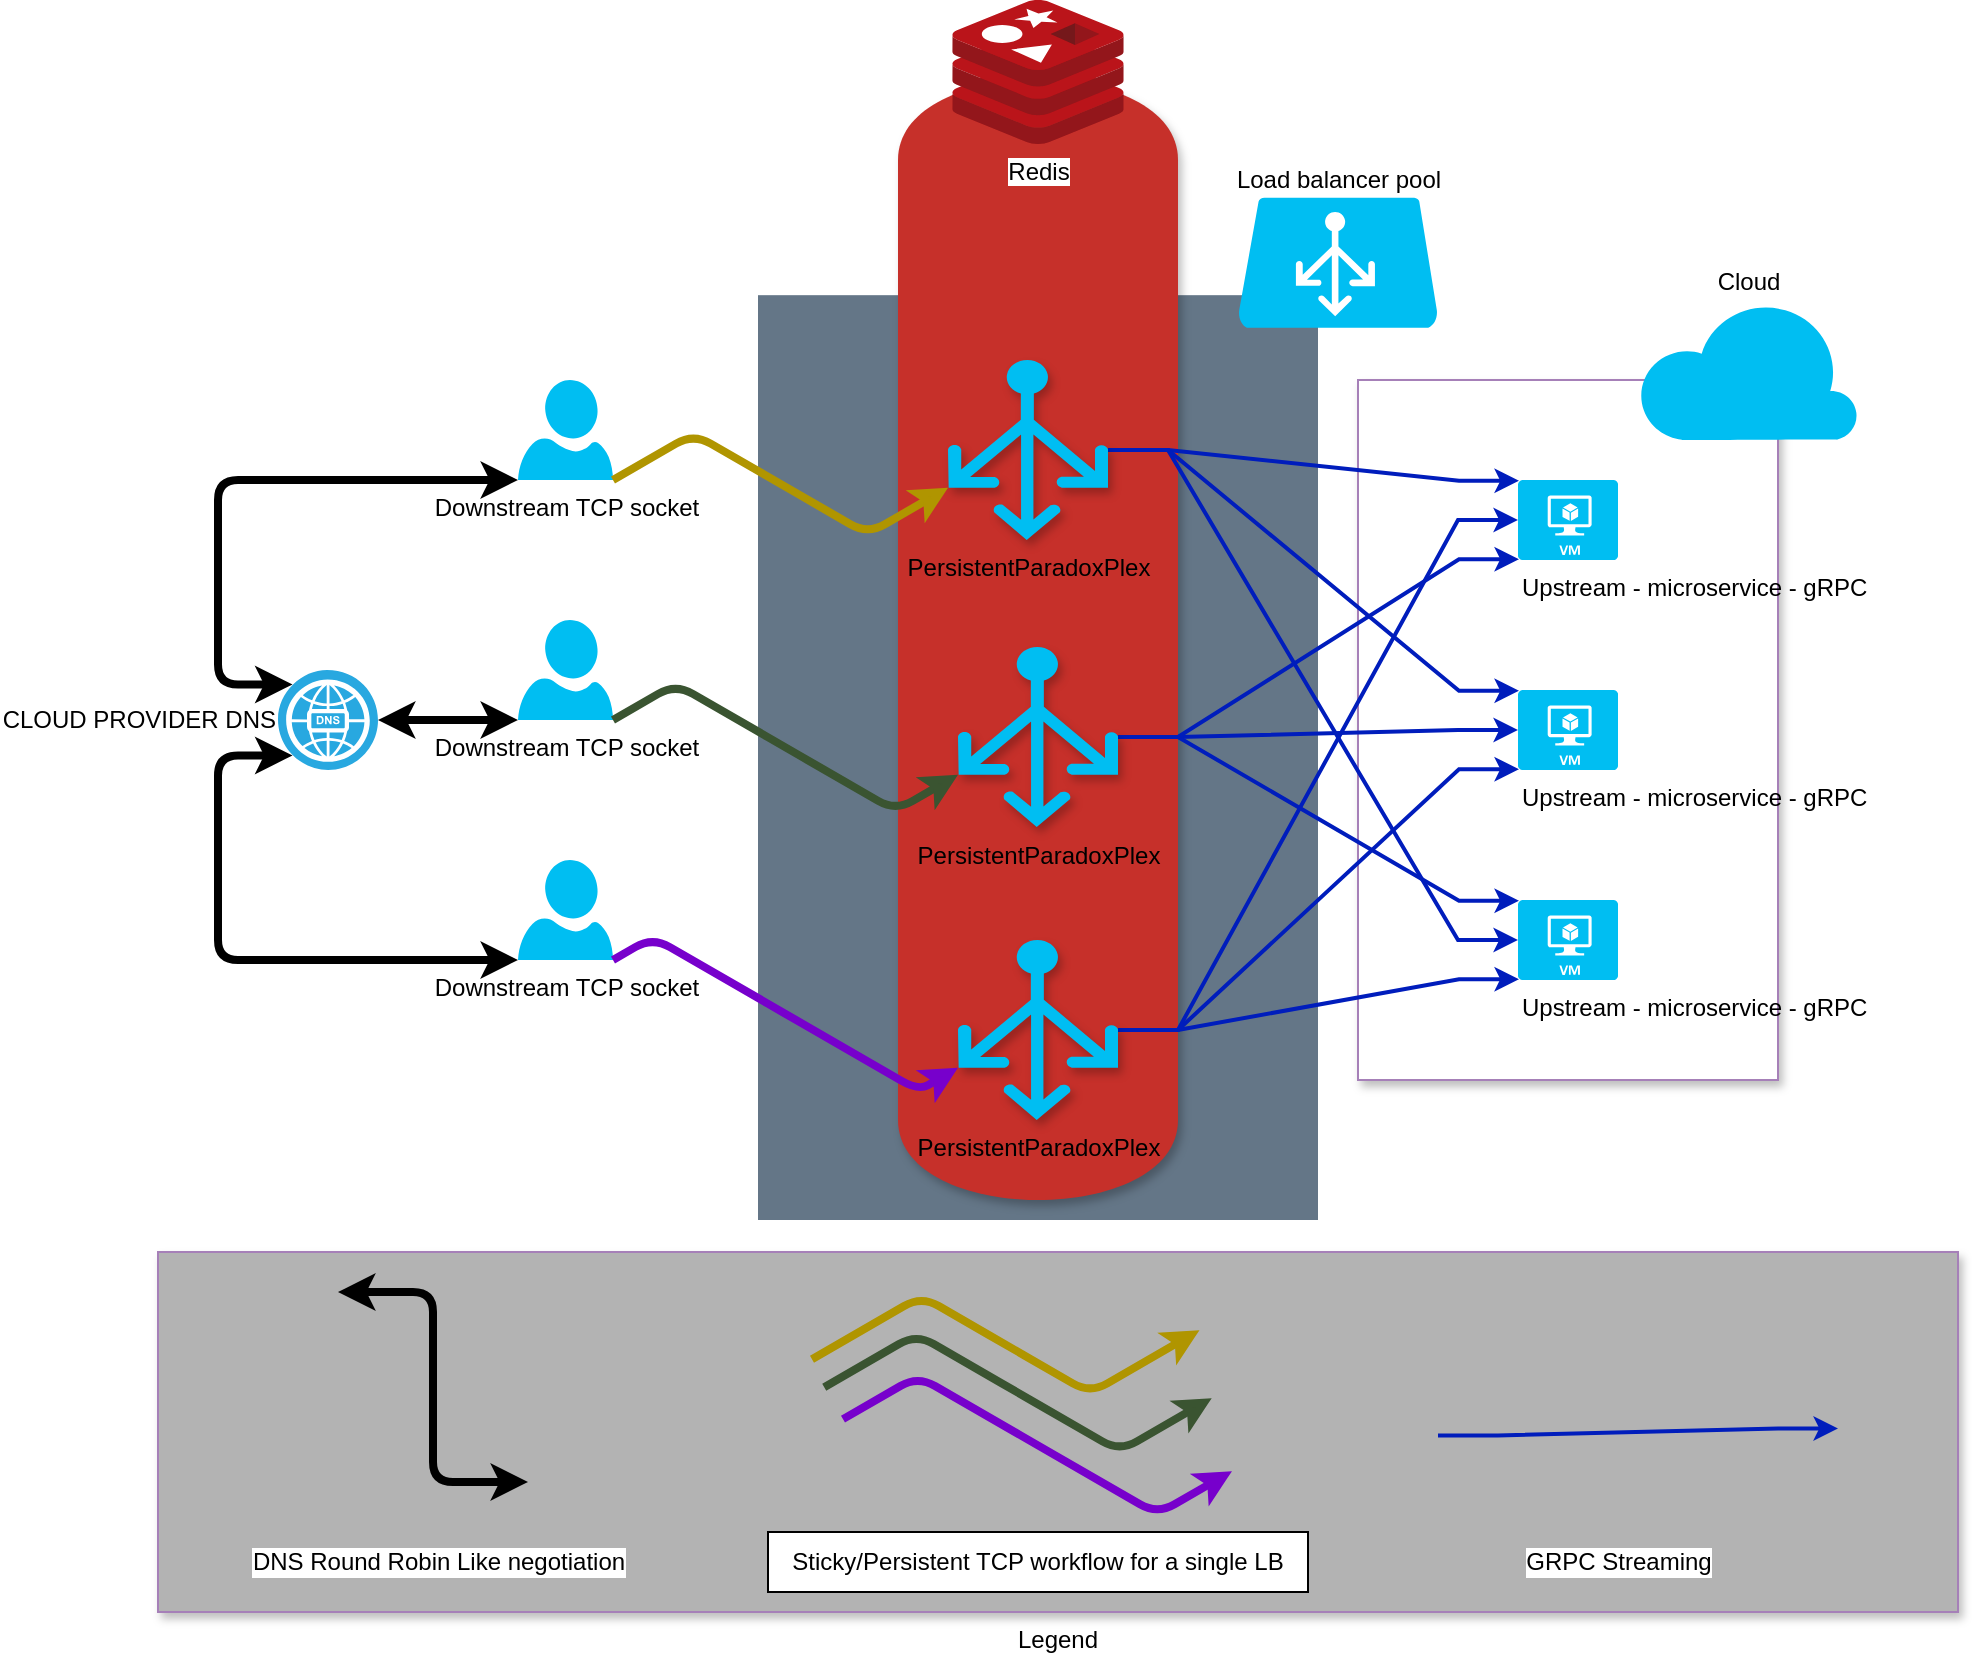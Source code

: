 <mxfile version="13.0.1" type="device"><diagram id="Ht1M8jgEwFfnCIfOTk4-" name="Page-1"><mxGraphModel dx="1106" dy="780" grid="1" gridSize="10" guides="1" tooltips="1" connect="1" arrows="1" fold="1" page="1" pageScale="1" pageWidth="1169" pageHeight="827" math="0" shadow="0"><root><mxCell id="0"/><mxCell id="1" parent="0"/><mxCell id="HZQfbcTpbnzPjXohIY8y-10" value="" style="rounded=0;whiteSpace=wrap;html=1;shadow=0;fillColor=#647687;strokeColor=none;fontColor=#ffffff;" parent="1" vertex="1"><mxGeometry x="460" y="147.59" width="280" height="462.41" as="geometry"/></mxCell><mxCell id="HZQfbcTpbnzPjXohIY8y-134" value="" style="shape=cylinder;whiteSpace=wrap;html=1;boundedLbl=1;backgroundOutline=1;shadow=1;labelBackgroundColor=#FFFFFF;strokeColor=none;fillColor=#C6302A;" parent="1" vertex="1"><mxGeometry x="530" y="40" width="140" height="560" as="geometry"/></mxCell><mxCell id="HZQfbcTpbnzPjXohIY8y-104" value="Legend" style="rounded=0;whiteSpace=wrap;html=1;shadow=1;strokeColor=#A680B8;fillColor=#B3B3B3;labelPosition=center;verticalLabelPosition=bottom;align=center;verticalAlign=top;" parent="1" vertex="1"><mxGeometry x="160" y="626" width="900" height="180" as="geometry"/></mxCell><mxCell id="HZQfbcTpbnzPjXohIY8y-45" value="" style="rounded=0;whiteSpace=wrap;html=1;shadow=1;strokeColor=#A680B8;fillColor=#FFFFFF;" parent="1" vertex="1"><mxGeometry x="760" y="190" width="210" height="350" as="geometry"/></mxCell><mxCell id="HZQfbcTpbnzPjXohIY8y-21" value="Downstream TCP socket" style="verticalLabelPosition=bottom;html=1;verticalAlign=top;align=center;strokeColor=none;fillColor=#00BEF2;shape=mxgraph.azure.user;shadow=0;" parent="1" vertex="1"><mxGeometry x="340" y="190" width="47.5" height="50" as="geometry"/></mxCell><mxCell id="HZQfbcTpbnzPjXohIY8y-22" value="Downstream TCP socket" style="verticalLabelPosition=bottom;html=1;verticalAlign=top;align=center;strokeColor=none;fillColor=#00BEF2;shape=mxgraph.azure.user;shadow=0;" parent="1" vertex="1"><mxGeometry x="340" y="430" width="47.5" height="50" as="geometry"/></mxCell><mxCell id="HZQfbcTpbnzPjXohIY8y-23" value="Downstream TCP socket" style="verticalLabelPosition=bottom;html=1;verticalAlign=top;align=center;strokeColor=none;fillColor=#00BEF2;shape=mxgraph.azure.user;shadow=0;" parent="1" vertex="1"><mxGeometry x="340" y="310" width="47.5" height="50" as="geometry"/></mxCell><mxCell id="HZQfbcTpbnzPjXohIY8y-25" value="CLOUD PROVIDER DNS" style="verticalLabelPosition=middle;html=1;fillColor=#28A8E0;verticalAlign=middle;points=[[0.145,0.145,0],[0.856,0.145,0],[0.855,0.855,0],[0.145,0.855,0],[0.5,0,0], [1,0.5,0], [0.5,1,0],[0,0.5,0]];pointerEvents=1;align=right;shape=mxgraph.cisco_safe.capability.dns;shadow=0;labelPosition=left;" parent="1" vertex="1"><mxGeometry x="220" y="334.99" width="50" height="50" as="geometry"/></mxCell><mxCell id="HZQfbcTpbnzPjXohIY8y-83" style="edgeStyle=entityRelationEdgeStyle;rounded=0;orthogonalLoop=1;jettySize=auto;html=1;entryX=0.01;entryY=0.01;entryDx=0;entryDy=0;entryPerimeter=0;strokeWidth=2;fillColor=#0050ef;strokeColor=#001DBC;" parent="1" source="HZQfbcTpbnzPjXohIY8y-31" target="HZQfbcTpbnzPjXohIY8y-48" edge="1"><mxGeometry relative="1" as="geometry"/></mxCell><mxCell id="HZQfbcTpbnzPjXohIY8y-84" style="edgeStyle=entityRelationEdgeStyle;rounded=0;orthogonalLoop=1;jettySize=auto;html=1;entryX=0.01;entryY=0.01;entryDx=0;entryDy=0;entryPerimeter=0;strokeWidth=2;fillColor=#0050ef;strokeColor=#001DBC;" parent="1" source="HZQfbcTpbnzPjXohIY8y-31" target="HZQfbcTpbnzPjXohIY8y-42" edge="1"><mxGeometry relative="1" as="geometry"/></mxCell><mxCell id="HZQfbcTpbnzPjXohIY8y-85" style="edgeStyle=entityRelationEdgeStyle;rounded=0;orthogonalLoop=1;jettySize=auto;html=1;entryX=0;entryY=0.5;entryDx=0;entryDy=0;entryPerimeter=0;strokeWidth=2;fillColor=#0050ef;strokeColor=#001DBC;" parent="1" source="HZQfbcTpbnzPjXohIY8y-31" target="HZQfbcTpbnzPjXohIY8y-49" edge="1"><mxGeometry relative="1" as="geometry"/></mxCell><mxCell id="HZQfbcTpbnzPjXohIY8y-31" value="&lt;meta charset=&quot;utf-8&quot;&gt;&lt;span style=&quot;font-family: Helvetica; font-size: 12px; font-style: normal; font-variant-ligatures: normal; font-variant-caps: normal; font-weight: 400; letter-spacing: normal; orphans: 2; text-align: center; text-indent: 0px; text-transform: none; widows: 2; word-spacing: 0px; -webkit-text-stroke-width: 0px; text-decoration-style: initial; text-decoration-color: initial; float: none; display: inline !important;&quot;&gt;PersistentParadoxPlex&lt;/span&gt;" style="verticalLabelPosition=bottom;html=1;verticalAlign=top;align=center;strokeColor=none;fillColor=#00BEF2;shape=mxgraph.azure.load_balancer_generic;pointerEvents=1;shadow=1;" parent="1" vertex="1"><mxGeometry x="555" y="180" width="80" height="90" as="geometry"/></mxCell><mxCell id="HZQfbcTpbnzPjXohIY8y-32" value="&lt;span&gt;Load balancer pool&lt;/span&gt;" style="verticalLabelPosition=top;html=1;verticalAlign=bottom;align=center;strokeColor=none;fillColor=#00BEF2;shape=mxgraph.azure.azure_load_balancer;shadow=0;labelBorderColor=none;labelBackgroundColor=#FFFFFF;spacingBottom=0;labelPosition=center;" parent="1" vertex="1"><mxGeometry x="700" y="98.84" width="100" height="65" as="geometry"/></mxCell><mxCell id="HZQfbcTpbnzPjXohIY8y-77" style="edgeStyle=entityRelationEdgeStyle;rounded=0;orthogonalLoop=1;jettySize=auto;html=1;entryX=0;entryY=0.5;entryDx=0;entryDy=0;entryPerimeter=0;strokeWidth=2;fillColor=#0050ef;strokeColor=#001DBC;" parent="1" source="HZQfbcTpbnzPjXohIY8y-39" target="HZQfbcTpbnzPjXohIY8y-42" edge="1"><mxGeometry relative="1" as="geometry"/></mxCell><mxCell id="HZQfbcTpbnzPjXohIY8y-78" style="edgeStyle=entityRelationEdgeStyle;rounded=0;orthogonalLoop=1;jettySize=auto;html=1;entryX=0.01;entryY=0.01;entryDx=0;entryDy=0;entryPerimeter=0;strokeWidth=2;fillColor=#0050ef;strokeColor=#001DBC;" parent="1" source="HZQfbcTpbnzPjXohIY8y-39" target="HZQfbcTpbnzPjXohIY8y-49" edge="1"><mxGeometry relative="1" as="geometry"/></mxCell><mxCell id="HZQfbcTpbnzPjXohIY8y-79" style="edgeStyle=entityRelationEdgeStyle;rounded=0;orthogonalLoop=1;jettySize=auto;html=1;entryX=0.01;entryY=0.99;entryDx=0;entryDy=0;entryPerimeter=0;strokeWidth=2;fillColor=#0050ef;strokeColor=#001DBC;" parent="1" source="HZQfbcTpbnzPjXohIY8y-39" target="HZQfbcTpbnzPjXohIY8y-48" edge="1"><mxGeometry relative="1" as="geometry"/></mxCell><mxCell id="HZQfbcTpbnzPjXohIY8y-39" value="&lt;span&gt;PersistentParadoxPlex&lt;/span&gt;" style="verticalLabelPosition=bottom;html=1;verticalAlign=top;align=center;strokeColor=none;fillColor=#00BEF2;shape=mxgraph.azure.load_balancer_generic;pointerEvents=1;shadow=1;" parent="1" vertex="1"><mxGeometry x="560" y="323.5" width="80" height="90" as="geometry"/></mxCell><mxCell id="HZQfbcTpbnzPjXohIY8y-80" style="edgeStyle=entityRelationEdgeStyle;rounded=0;orthogonalLoop=1;jettySize=auto;html=1;entryX=0.01;entryY=0.99;entryDx=0;entryDy=0;entryPerimeter=0;strokeWidth=2;fillColor=#0050ef;strokeColor=#001DBC;" parent="1" source="HZQfbcTpbnzPjXohIY8y-40" target="HZQfbcTpbnzPjXohIY8y-49" edge="1"><mxGeometry relative="1" as="geometry"/></mxCell><mxCell id="HZQfbcTpbnzPjXohIY8y-81" style="edgeStyle=entityRelationEdgeStyle;rounded=0;orthogonalLoop=1;jettySize=auto;html=1;entryX=0.01;entryY=0.99;entryDx=0;entryDy=0;entryPerimeter=0;strokeWidth=2;fillColor=#0050ef;strokeColor=#001DBC;" parent="1" source="HZQfbcTpbnzPjXohIY8y-40" target="HZQfbcTpbnzPjXohIY8y-42" edge="1"><mxGeometry relative="1" as="geometry"/></mxCell><mxCell id="HZQfbcTpbnzPjXohIY8y-82" style="edgeStyle=entityRelationEdgeStyle;rounded=0;orthogonalLoop=1;jettySize=auto;html=1;entryX=0;entryY=0.5;entryDx=0;entryDy=0;entryPerimeter=0;strokeWidth=2;fillColor=#0050ef;strokeColor=#001DBC;" parent="1" source="HZQfbcTpbnzPjXohIY8y-40" target="HZQfbcTpbnzPjXohIY8y-48" edge="1"><mxGeometry relative="1" as="geometry"/></mxCell><mxCell id="HZQfbcTpbnzPjXohIY8y-40" value="&lt;meta charset=&quot;utf-8&quot;&gt;&lt;span style=&quot;font-family: Helvetica; font-size: 12px; font-style: normal; font-variant-ligatures: normal; font-variant-caps: normal; font-weight: 400; letter-spacing: normal; orphans: 2; text-align: center; text-indent: 0px; text-transform: none; widows: 2; word-spacing: 0px; -webkit-text-stroke-width: 0px; text-decoration-style: initial; text-decoration-color: initial; float: none; display: inline !important;&quot;&gt;PersistentParadoxPlex&lt;/span&gt;" style="verticalLabelPosition=bottom;html=1;verticalAlign=top;align=center;strokeColor=none;fillColor=#00BEF2;shape=mxgraph.azure.load_balancer_generic;pointerEvents=1;shadow=1;" parent="1" vertex="1"><mxGeometry x="560" y="470" width="80" height="90" as="geometry"/></mxCell><mxCell id="HZQfbcTpbnzPjXohIY8y-43" value="Cloud" style="verticalLabelPosition=top;html=1;verticalAlign=bottom;align=center;strokeColor=none;fillColor=#00BEF2;shape=mxgraph.azure.cloud;shadow=0;labelPosition=center;" parent="1" vertex="1"><mxGeometry x="900" y="150" width="110" height="70" as="geometry"/></mxCell><mxCell id="HZQfbcTpbnzPjXohIY8y-42" value="Upstream - microservice - gRPC&amp;nbsp;" style="verticalLabelPosition=bottom;html=1;verticalAlign=top;align=left;strokeColor=none;fillColor=#00BEF2;shape=mxgraph.azure.virtual_machine;shadow=0;" parent="1" vertex="1"><mxGeometry x="840" y="344.99" width="50" height="40" as="geometry"/></mxCell><mxCell id="HZQfbcTpbnzPjXohIY8y-48" value="Upstream - microservice - gRPC&amp;nbsp;" style="verticalLabelPosition=bottom;html=1;verticalAlign=top;align=left;strokeColor=none;fillColor=#00BEF2;shape=mxgraph.azure.virtual_machine;shadow=0;" parent="1" vertex="1"><mxGeometry x="840" y="240" width="50" height="40" as="geometry"/></mxCell><mxCell id="HZQfbcTpbnzPjXohIY8y-49" value="Upstream - microservice - gRPC&amp;nbsp;" style="verticalLabelPosition=bottom;html=1;verticalAlign=top;align=left;strokeColor=none;fillColor=#00BEF2;shape=mxgraph.azure.virtual_machine;shadow=0;" parent="1" vertex="1"><mxGeometry x="840" y="450" width="50" height="40" as="geometry"/></mxCell><mxCell id="HZQfbcTpbnzPjXohIY8y-97" value="" style="endArrow=classic;html=1;strokeWidth=4;fillColor=#e3c800;edgeStyle=isometricEdgeStyle;strokeColor=#B09500;exitX=1;exitY=1;exitDx=0;exitDy=0;exitPerimeter=0;entryX=0;entryY=0.71;entryDx=0;entryDy=0;entryPerimeter=0;" parent="1" source="HZQfbcTpbnzPjXohIY8y-21" target="HZQfbcTpbnzPjXohIY8y-31" edge="1"><mxGeometry width="50" height="50" relative="1" as="geometry"><mxPoint x="470" y="374.995" as="sourcePoint"/><mxPoint x="520" y="220" as="targetPoint"/></mxGeometry></mxCell><mxCell id="HZQfbcTpbnzPjXohIY8y-99" value="" style="endArrow=classic;html=1;strokeWidth=4;fillColor=#6d8764;exitX=1;exitY=1;exitDx=0;exitDy=0;entryX=0;entryY=0.71;entryDx=0;entryDy=0;entryPerimeter=0;edgeStyle=isometricEdgeStyle;strokeColor=#3A5431;exitPerimeter=0;" parent="1" source="HZQfbcTpbnzPjXohIY8y-23" target="HZQfbcTpbnzPjXohIY8y-39" edge="1"><mxGeometry width="50" height="50" relative="1" as="geometry"><mxPoint x="327.5" y="500.005" as="sourcePoint"/><mxPoint x="448.75" y="500.51" as="targetPoint"/></mxGeometry></mxCell><mxCell id="HZQfbcTpbnzPjXohIY8y-100" value="" style="endArrow=classic;html=1;strokeWidth=4;fillColor=#aa00ff;edgeStyle=isometricEdgeStyle;strokeColor=#7700CC;exitX=1;exitY=1;exitDx=0;exitDy=0;exitPerimeter=0;entryX=0;entryY=0.71;entryDx=0;entryDy=0;entryPerimeter=0;" parent="1" source="HZQfbcTpbnzPjXohIY8y-22" target="HZQfbcTpbnzPjXohIY8y-40" edge="1"><mxGeometry width="50" height="50" relative="1" as="geometry"><mxPoint x="230" y="370" as="sourcePoint"/><mxPoint x="582" y="506" as="targetPoint"/></mxGeometry></mxCell><mxCell id="HZQfbcTpbnzPjXohIY8y-112" value="" style="endArrow=classic;startArrow=classic;html=1;strokeWidth=4;fillColor=#B5739D;entryX=0.145;entryY=0.855;entryDx=0;entryDy=0;entryPerimeter=0;edgeStyle=elbowEdgeStyle;exitX=0;exitY=1;exitDx=0;exitDy=0;exitPerimeter=0;" parent="1" source="HZQfbcTpbnzPjXohIY8y-22" target="HZQfbcTpbnzPjXohIY8y-25" edge="1"><mxGeometry width="50" height="50" relative="1" as="geometry"><mxPoint x="280" y="480" as="sourcePoint"/><mxPoint x="210" y="470" as="targetPoint"/><Array as="points"><mxPoint x="190" y="430"/></Array></mxGeometry></mxCell><mxCell id="HZQfbcTpbnzPjXohIY8y-113" value="" style="endArrow=classic;startArrow=classic;html=1;strokeWidth=4;fillColor=#B5739D;entryX=0.5;entryY=1;entryDx=0;entryDy=0;entryPerimeter=0;exitX=0;exitY=1;exitDx=0;exitDy=0;exitPerimeter=0;edgeStyle=elbowEdgeStyle;elbow=horizontal;" parent="1" edge="1"><mxGeometry width="50" height="50" relative="1" as="geometry"><mxPoint x="345" y="741.01" as="sourcePoint"/><mxPoint x="250" y="646" as="targetPoint"/></mxGeometry></mxCell><mxCell id="HZQfbcTpbnzPjXohIY8y-118" value="DNS Round Robin Like negotiation" style="text;html=1;align=center;verticalAlign=middle;resizable=0;points=[];labelBackgroundColor=#ffffff;strokeColor=#000000;" parent="HZQfbcTpbnzPjXohIY8y-113" vertex="1" connectable="0"><mxGeometry x="-0.526" y="-25" relative="1" as="geometry"><mxPoint y="64.99" as="offset"/></mxGeometry></mxCell><mxCell id="HZQfbcTpbnzPjXohIY8y-114" value="" style="endArrow=classic;startArrow=classic;html=1;strokeWidth=4;fillColor=#B5739D;entryX=0.145;entryY=0.145;entryDx=0;entryDy=0;entryPerimeter=0;edgeStyle=elbowEdgeStyle;exitX=0;exitY=1;exitDx=0;exitDy=0;exitPerimeter=0;" parent="1" source="HZQfbcTpbnzPjXohIY8y-21" target="HZQfbcTpbnzPjXohIY8y-25" edge="1"><mxGeometry width="50" height="50" relative="1" as="geometry"><mxPoint x="350" y="490" as="sourcePoint"/><mxPoint x="255" y="394.99" as="targetPoint"/><Array as="points"><mxPoint x="190" y="440"/></Array></mxGeometry></mxCell><mxCell id="HZQfbcTpbnzPjXohIY8y-115" value="" style="endArrow=classic;startArrow=classic;html=1;strokeWidth=4;fillColor=#B5739D;entryX=1;entryY=0.5;entryDx=0;entryDy=0;entryPerimeter=0;edgeStyle=elbowEdgeStyle;exitX=0;exitY=1;exitDx=0;exitDy=0;exitPerimeter=0;" parent="1" source="HZQfbcTpbnzPjXohIY8y-23" target="HZQfbcTpbnzPjXohIY8y-25" edge="1"><mxGeometry width="50" height="50" relative="1" as="geometry"><mxPoint x="350" y="250" as="sourcePoint"/><mxPoint x="237.25" y="352.24" as="targetPoint"/><Array as="points"/></mxGeometry></mxCell><mxCell id="HZQfbcTpbnzPjXohIY8y-123" value="" style="endArrow=classic;html=1;strokeWidth=4;fillColor=#aa00ff;edgeStyle=isometricEdgeStyle;strokeColor=#7700CC;exitX=1;exitY=1;exitDx=0;exitDy=0;exitPerimeter=0;" parent="1" edge="1"><mxGeometry width="50" height="50" relative="1" as="geometry"><mxPoint x="502.5" y="709.57" as="sourcePoint"/><mxPoint x="697" y="735.57" as="targetPoint"/></mxGeometry></mxCell><mxCell id="HZQfbcTpbnzPjXohIY8y-124" value="" style="endArrow=classic;html=1;strokeWidth=4;fillColor=#6d8764;exitX=1;exitY=1;exitDx=0;exitDy=0;entryX=0;entryY=0.71;entryDx=0;entryDy=0;entryPerimeter=0;edgeStyle=isometricEdgeStyle;strokeColor=#3A5431;exitPerimeter=0;" parent="1" edge="1"><mxGeometry width="50" height="50" relative="1" as="geometry"><mxPoint x="493.12" y="693.59" as="sourcePoint"/><mxPoint x="686.87" y="699.09" as="targetPoint"/></mxGeometry></mxCell><mxCell id="HZQfbcTpbnzPjXohIY8y-125" value="" style="endArrow=classic;html=1;strokeWidth=4;fillColor=#e3c800;edgeStyle=isometricEdgeStyle;strokeColor=#B09500;exitX=1;exitY=1;exitDx=0;exitDy=0;exitPerimeter=0;entryX=0;entryY=0.71;entryDx=0;entryDy=0;entryPerimeter=0;" parent="1" edge="1"><mxGeometry width="50" height="50" relative="1" as="geometry"><mxPoint x="487" y="679.59" as="sourcePoint"/><mxPoint x="680.75" y="665.09" as="targetPoint"/></mxGeometry></mxCell><mxCell id="HZQfbcTpbnzPjXohIY8y-126" value="&lt;span style=&quot;text-align: left ; white-space: nowrap&quot;&gt;Sticky/Persistent TCP workflow for a single LB&lt;/span&gt;" style="text;html=1;strokeColor=#000000;fillColor=#FFFFFF;align=center;verticalAlign=middle;whiteSpace=wrap;rounded=0;shadow=0;" parent="1" vertex="1"><mxGeometry x="465" y="766" width="270" height="30" as="geometry"/></mxCell><mxCell id="HZQfbcTpbnzPjXohIY8y-129" value="Redis" style="aspect=fixed;html=1;points=[];align=center;image;fontSize=12;image=img/lib/mscae/Cache_Redis_Product.svg;shadow=0;strokeColor=#A680B8;fillColor=#FFFFFF;" parent="1" vertex="1"><mxGeometry x="557.14" width="85.71" height="72" as="geometry"/></mxCell><mxCell id="HZQfbcTpbnzPjXohIY8y-135" style="edgeStyle=entityRelationEdgeStyle;rounded=0;orthogonalLoop=1;jettySize=auto;html=1;entryX=0;entryY=0.5;entryDx=0;entryDy=0;entryPerimeter=0;strokeWidth=2;fillColor=#0050ef;strokeColor=#001DBC;" parent="1" edge="1"><mxGeometry relative="1" as="geometry"><mxPoint x="800" y="717.75" as="sourcePoint"/><mxPoint x="1000" y="714.24" as="targetPoint"/></mxGeometry></mxCell><mxCell id="HZQfbcTpbnzPjXohIY8y-136" value="GRPC Streaming" style="text;html=1;align=center;verticalAlign=middle;resizable=0;points=[];labelBackgroundColor=#ffffff;" parent="HZQfbcTpbnzPjXohIY8y-135" vertex="1" connectable="0"><mxGeometry x="0.41" y="1" relative="1" as="geometry"><mxPoint x="-50.94" y="67.03" as="offset"/></mxGeometry></mxCell></root></mxGraphModel></diagram></mxfile>